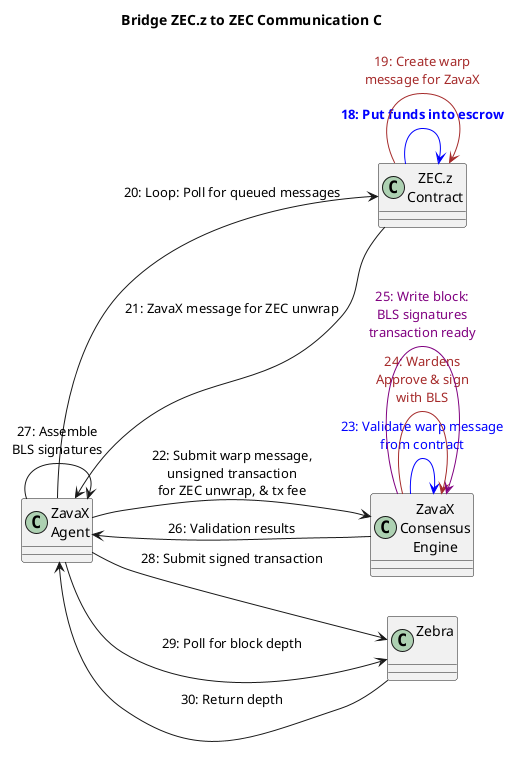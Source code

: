 @startuml
title Bridge ZEC.z to ZEC Communication C
left to right direction

class "ZEC.z\nContract" as ZC
class "ZavaX\nAgent" as ZA
class "ZavaX\nConsensus\nEngine" as ZCE
class "Zebra\n" as Z

ZC -down-> ZC #blue : <color:blue>**18: Put funds into escrow**
ZC -down-> ZC #brown : <color:brown>19: Create warp\n<color:brown>message for ZavaX
ZA -down-> ZC : 20: Loop: Poll for queued messages
ZC -up-> ZA : 21: ZavaX message for ZEC unwrap
ZA -down-> ZCE : 22: Submit warp message,\nunsigned transaction\nfor ZEC unwrap, & tx fee
ZCE -down-> ZCE #blue : <color:blue>23: Validate warp message\n<color:blue>from contract
ZCE -down-> ZCE #brown : <color:brown>24: Wardens\n<color:brown>Approve & sign\n<color:brown>with BLS
ZCE -down-> ZCE #purple : <color:purple>25: Write block:\n<color:purple>BLS signatures\n<color:purple>transaction ready
ZCE -up-> ZA : 26: Validation results
ZA -down-> ZA : 27: Assemble\nBLS signatures
ZA -down-> Z : 28: Submit signed transaction
ZA -down-> Z : 29: Poll for block depth
Z -up-> ZA : 30: Return depth 

@enduml
